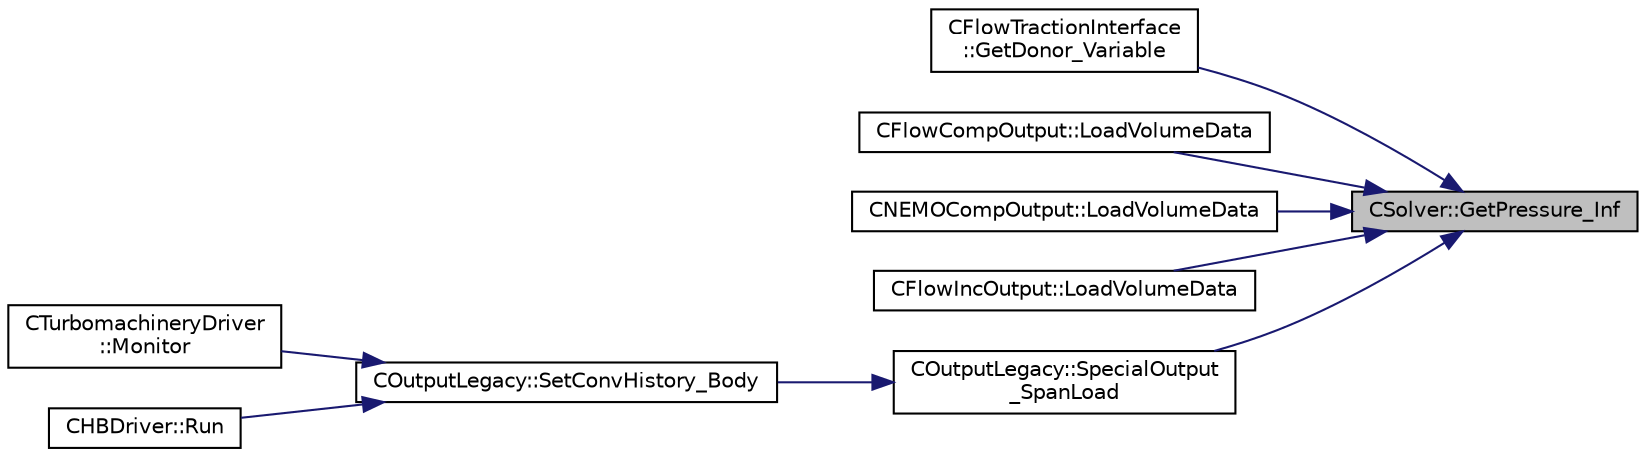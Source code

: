 digraph "CSolver::GetPressure_Inf"
{
 // LATEX_PDF_SIZE
  edge [fontname="Helvetica",fontsize="10",labelfontname="Helvetica",labelfontsize="10"];
  node [fontname="Helvetica",fontsize="10",shape=record];
  rankdir="RL";
  Node1 [label="CSolver::GetPressure_Inf",height=0.2,width=0.4,color="black", fillcolor="grey75", style="filled", fontcolor="black",tooltip="A virtual member."];
  Node1 -> Node2 [dir="back",color="midnightblue",fontsize="10",style="solid",fontname="Helvetica"];
  Node2 [label="CFlowTractionInterface\l::GetDonor_Variable",height=0.2,width=0.4,color="black", fillcolor="white", style="filled",URL="$classCFlowTractionInterface.html#a1f7d1f6c5d9f3111ecc417422565c90d",tooltip="Retrieve the variable that will be sent from donor mesh to target mesh."];
  Node1 -> Node3 [dir="back",color="midnightblue",fontsize="10",style="solid",fontname="Helvetica"];
  Node3 [label="CFlowCompOutput::LoadVolumeData",height=0.2,width=0.4,color="black", fillcolor="white", style="filled",URL="$classCFlowCompOutput.html#a4dbb2657e6ea72800af13ddf08789276",tooltip="Set the values of the volume output fields for a point."];
  Node1 -> Node4 [dir="back",color="midnightblue",fontsize="10",style="solid",fontname="Helvetica"];
  Node4 [label="CNEMOCompOutput::LoadVolumeData",height=0.2,width=0.4,color="black", fillcolor="white", style="filled",URL="$classCNEMOCompOutput.html#a89eba9a2ef60d470409b605e9a06140b",tooltip="Set the values of the volume output fields for a point."];
  Node1 -> Node5 [dir="back",color="midnightblue",fontsize="10",style="solid",fontname="Helvetica"];
  Node5 [label="CFlowIncOutput::LoadVolumeData",height=0.2,width=0.4,color="black", fillcolor="white", style="filled",URL="$classCFlowIncOutput.html#a72e2584bbcbcf7e3a94dae5344953f08",tooltip="Set the values of the volume output fields for a point."];
  Node1 -> Node6 [dir="back",color="midnightblue",fontsize="10",style="solid",fontname="Helvetica"];
  Node6 [label="COutputLegacy::SpecialOutput\l_SpanLoad",height=0.2,width=0.4,color="black", fillcolor="white", style="filled",URL="$classCOutputLegacy.html#aa23c32426851597ef86dce3bd62799a2",tooltip="Writes forces at different sections."];
  Node6 -> Node7 [dir="back",color="midnightblue",fontsize="10",style="solid",fontname="Helvetica"];
  Node7 [label="COutputLegacy::SetConvHistory_Body",height=0.2,width=0.4,color="black", fillcolor="white", style="filled",URL="$classCOutputLegacy.html#a217cc0d778a3828499189a9debee47c6",tooltip="Write the history file and the convergence on the screen for serial computations."];
  Node7 -> Node8 [dir="back",color="midnightblue",fontsize="10",style="solid",fontname="Helvetica"];
  Node8 [label="CTurbomachineryDriver\l::Monitor",height=0.2,width=0.4,color="black", fillcolor="white", style="filled",URL="$classCTurbomachineryDriver.html#a46d71c90157f3116888e41d0789be956",tooltip="Monitor the computation."];
  Node7 -> Node9 [dir="back",color="midnightblue",fontsize="10",style="solid",fontname="Helvetica"];
  Node9 [label="CHBDriver::Run",height=0.2,width=0.4,color="black", fillcolor="white", style="filled",URL="$classCHBDriver.html#a741b28f789c77858055bdea1d5716f21",tooltip="Run a single iteration of a Harmonic Balance problem."];
}
